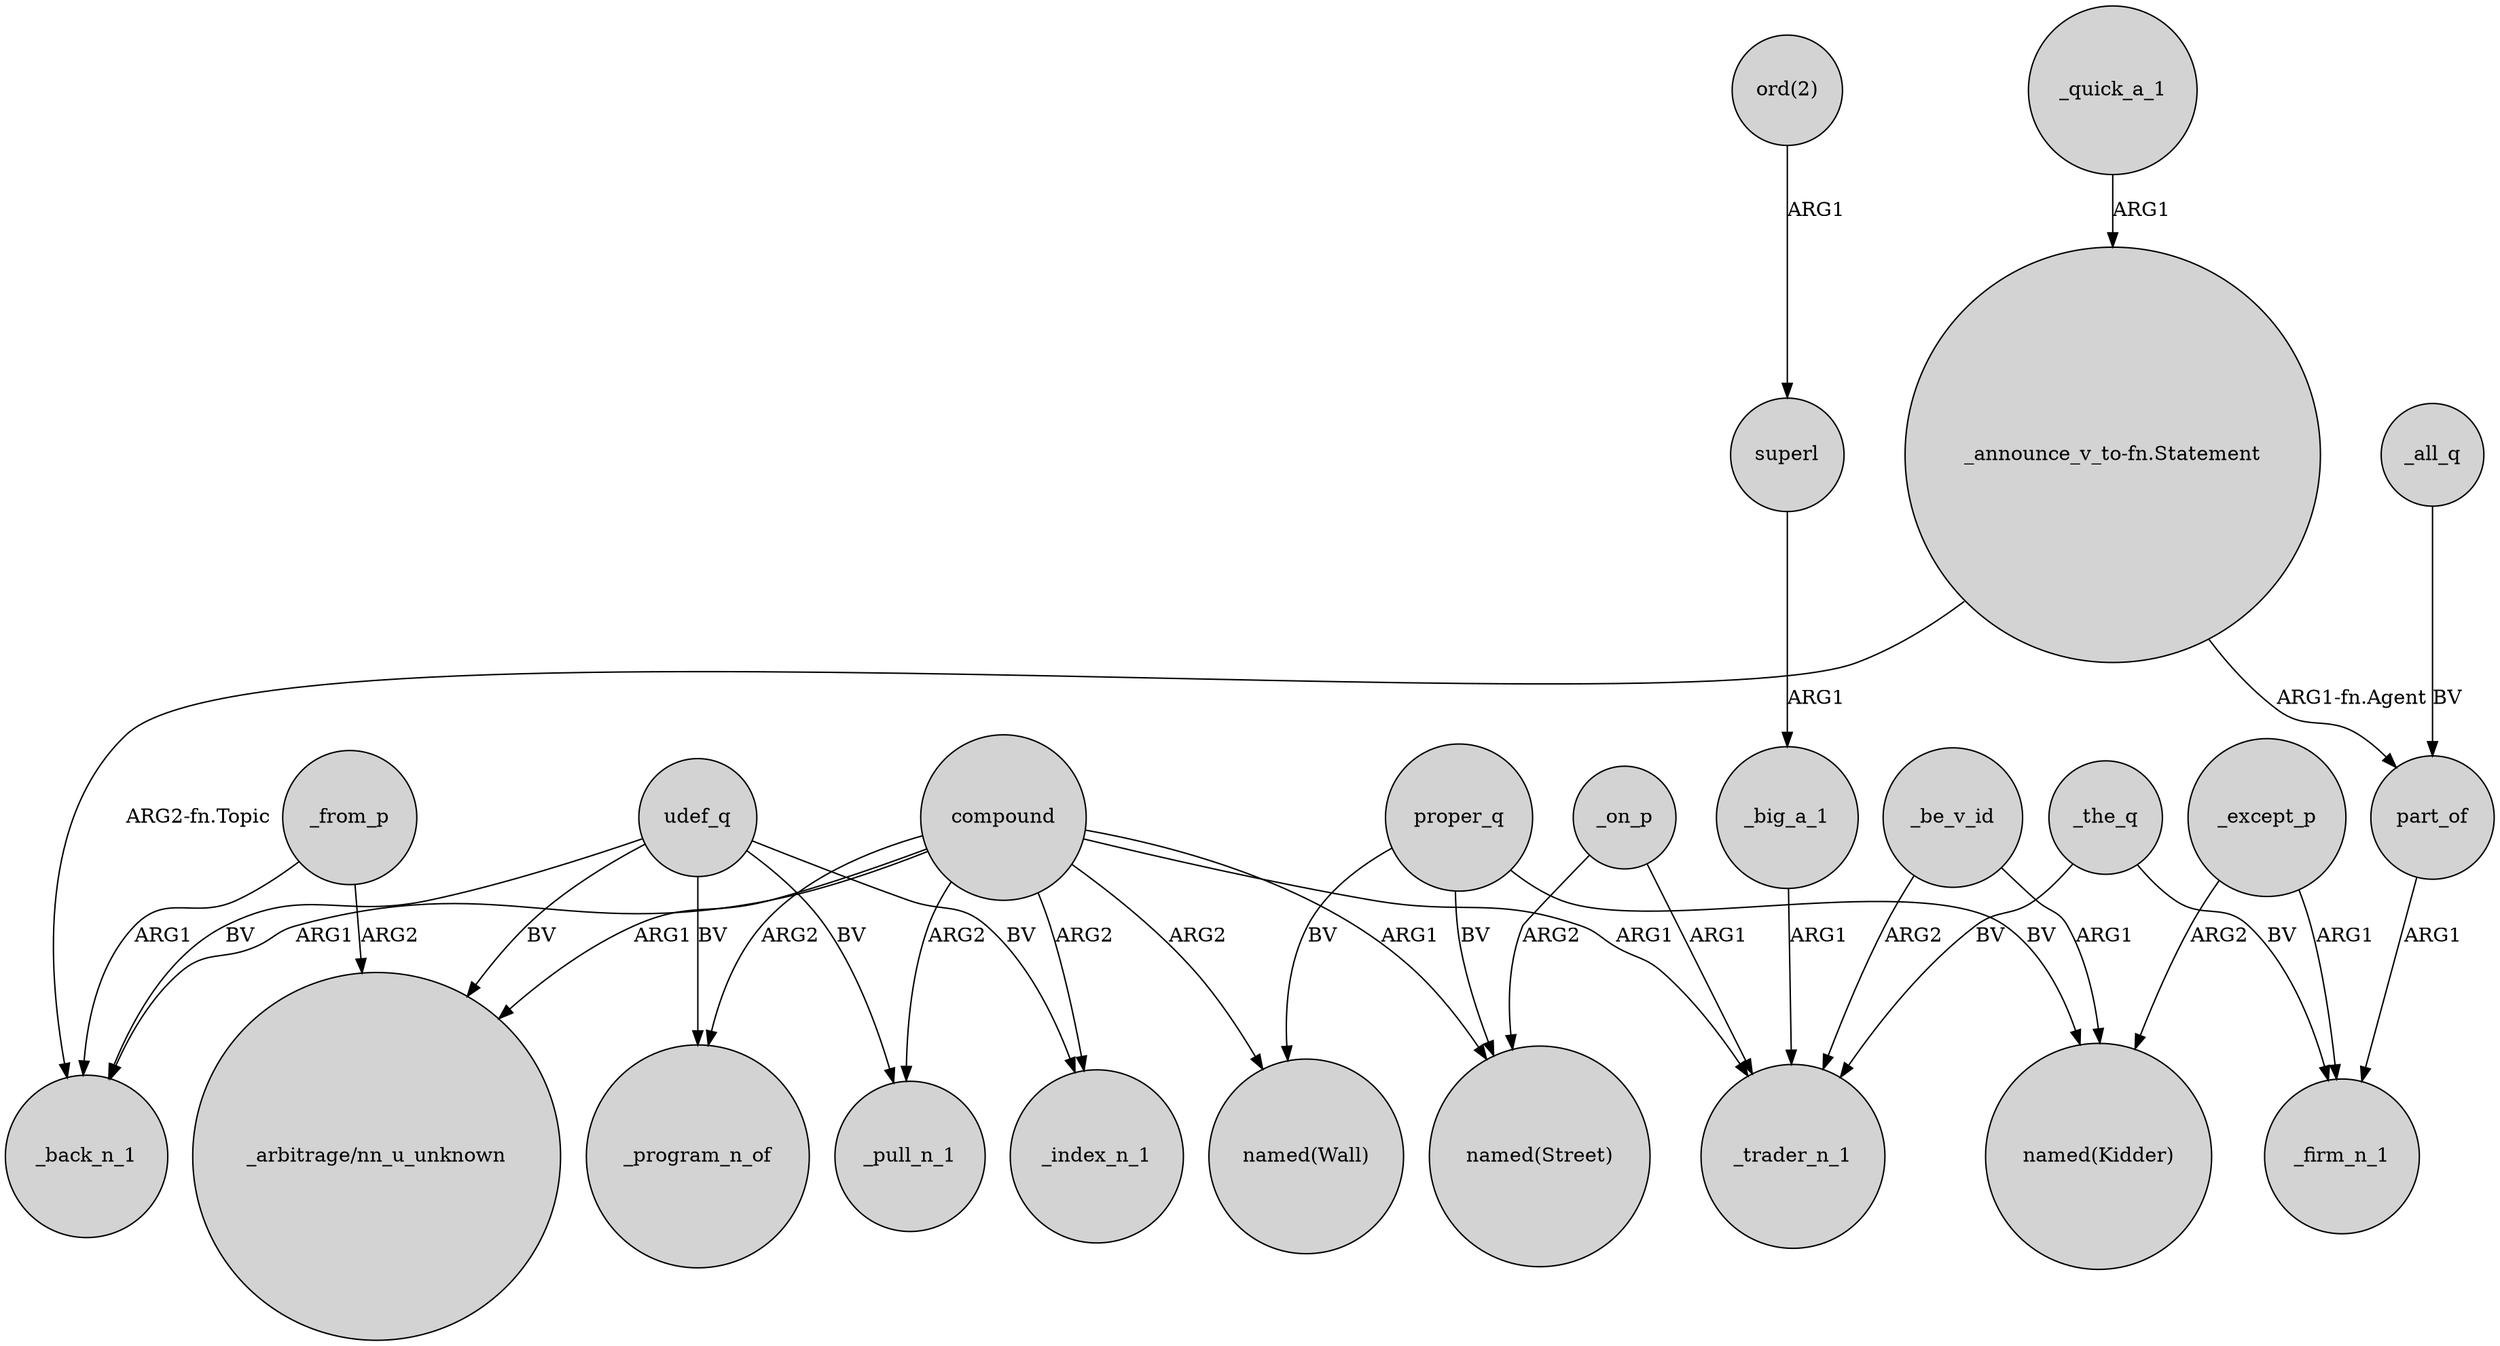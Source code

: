 digraph {
	node [shape=circle style=filled]
	_except_p -> _firm_n_1 [label=ARG1]
	_from_p -> "_arbitrage/nn_u_unknown" [label=ARG2]
	compound -> _program_n_of [label=ARG2]
	"ord(2)" -> superl [label=ARG1]
	_be_v_id -> _trader_n_1 [label=ARG2]
	_quick_a_1 -> "_announce_v_to-fn.Statement" [label=ARG1]
	compound -> _index_n_1 [label=ARG2]
	_all_q -> part_of [label=BV]
	compound -> "named(Street)" [label=ARG1]
	proper_q -> "named(Wall)" [label=BV]
	"_announce_v_to-fn.Statement" -> part_of [label="ARG1-fn.Agent"]
	udef_q -> _back_n_1 [label=BV]
	_big_a_1 -> _trader_n_1 [label=ARG1]
	_except_p -> "named(Kidder)" [label=ARG2]
	compound -> _pull_n_1 [label=ARG2]
	part_of -> _firm_n_1 [label=ARG1]
	udef_q -> _program_n_of [label=BV]
	"_announce_v_to-fn.Statement" -> _back_n_1 [label="ARG2-fn.Topic"]
	udef_q -> _index_n_1 [label=BV]
	_from_p -> _back_n_1 [label=ARG1]
	compound -> _trader_n_1 [label=ARG1]
	udef_q -> _pull_n_1 [label=BV]
	proper_q -> "named(Street)" [label=BV]
	compound -> "named(Wall)" [label=ARG2]
	_be_v_id -> "named(Kidder)" [label=ARG1]
	udef_q -> "_arbitrage/nn_u_unknown" [label=BV]
	proper_q -> "named(Kidder)" [label=BV]
	compound -> "_arbitrage/nn_u_unknown" [label=ARG1]
	_on_p -> "named(Street)" [label=ARG2]
	_the_q -> _firm_n_1 [label=BV]
	_the_q -> _trader_n_1 [label=BV]
	_on_p -> _trader_n_1 [label=ARG1]
	compound -> _back_n_1 [label=ARG1]
	superl -> _big_a_1 [label=ARG1]
}
